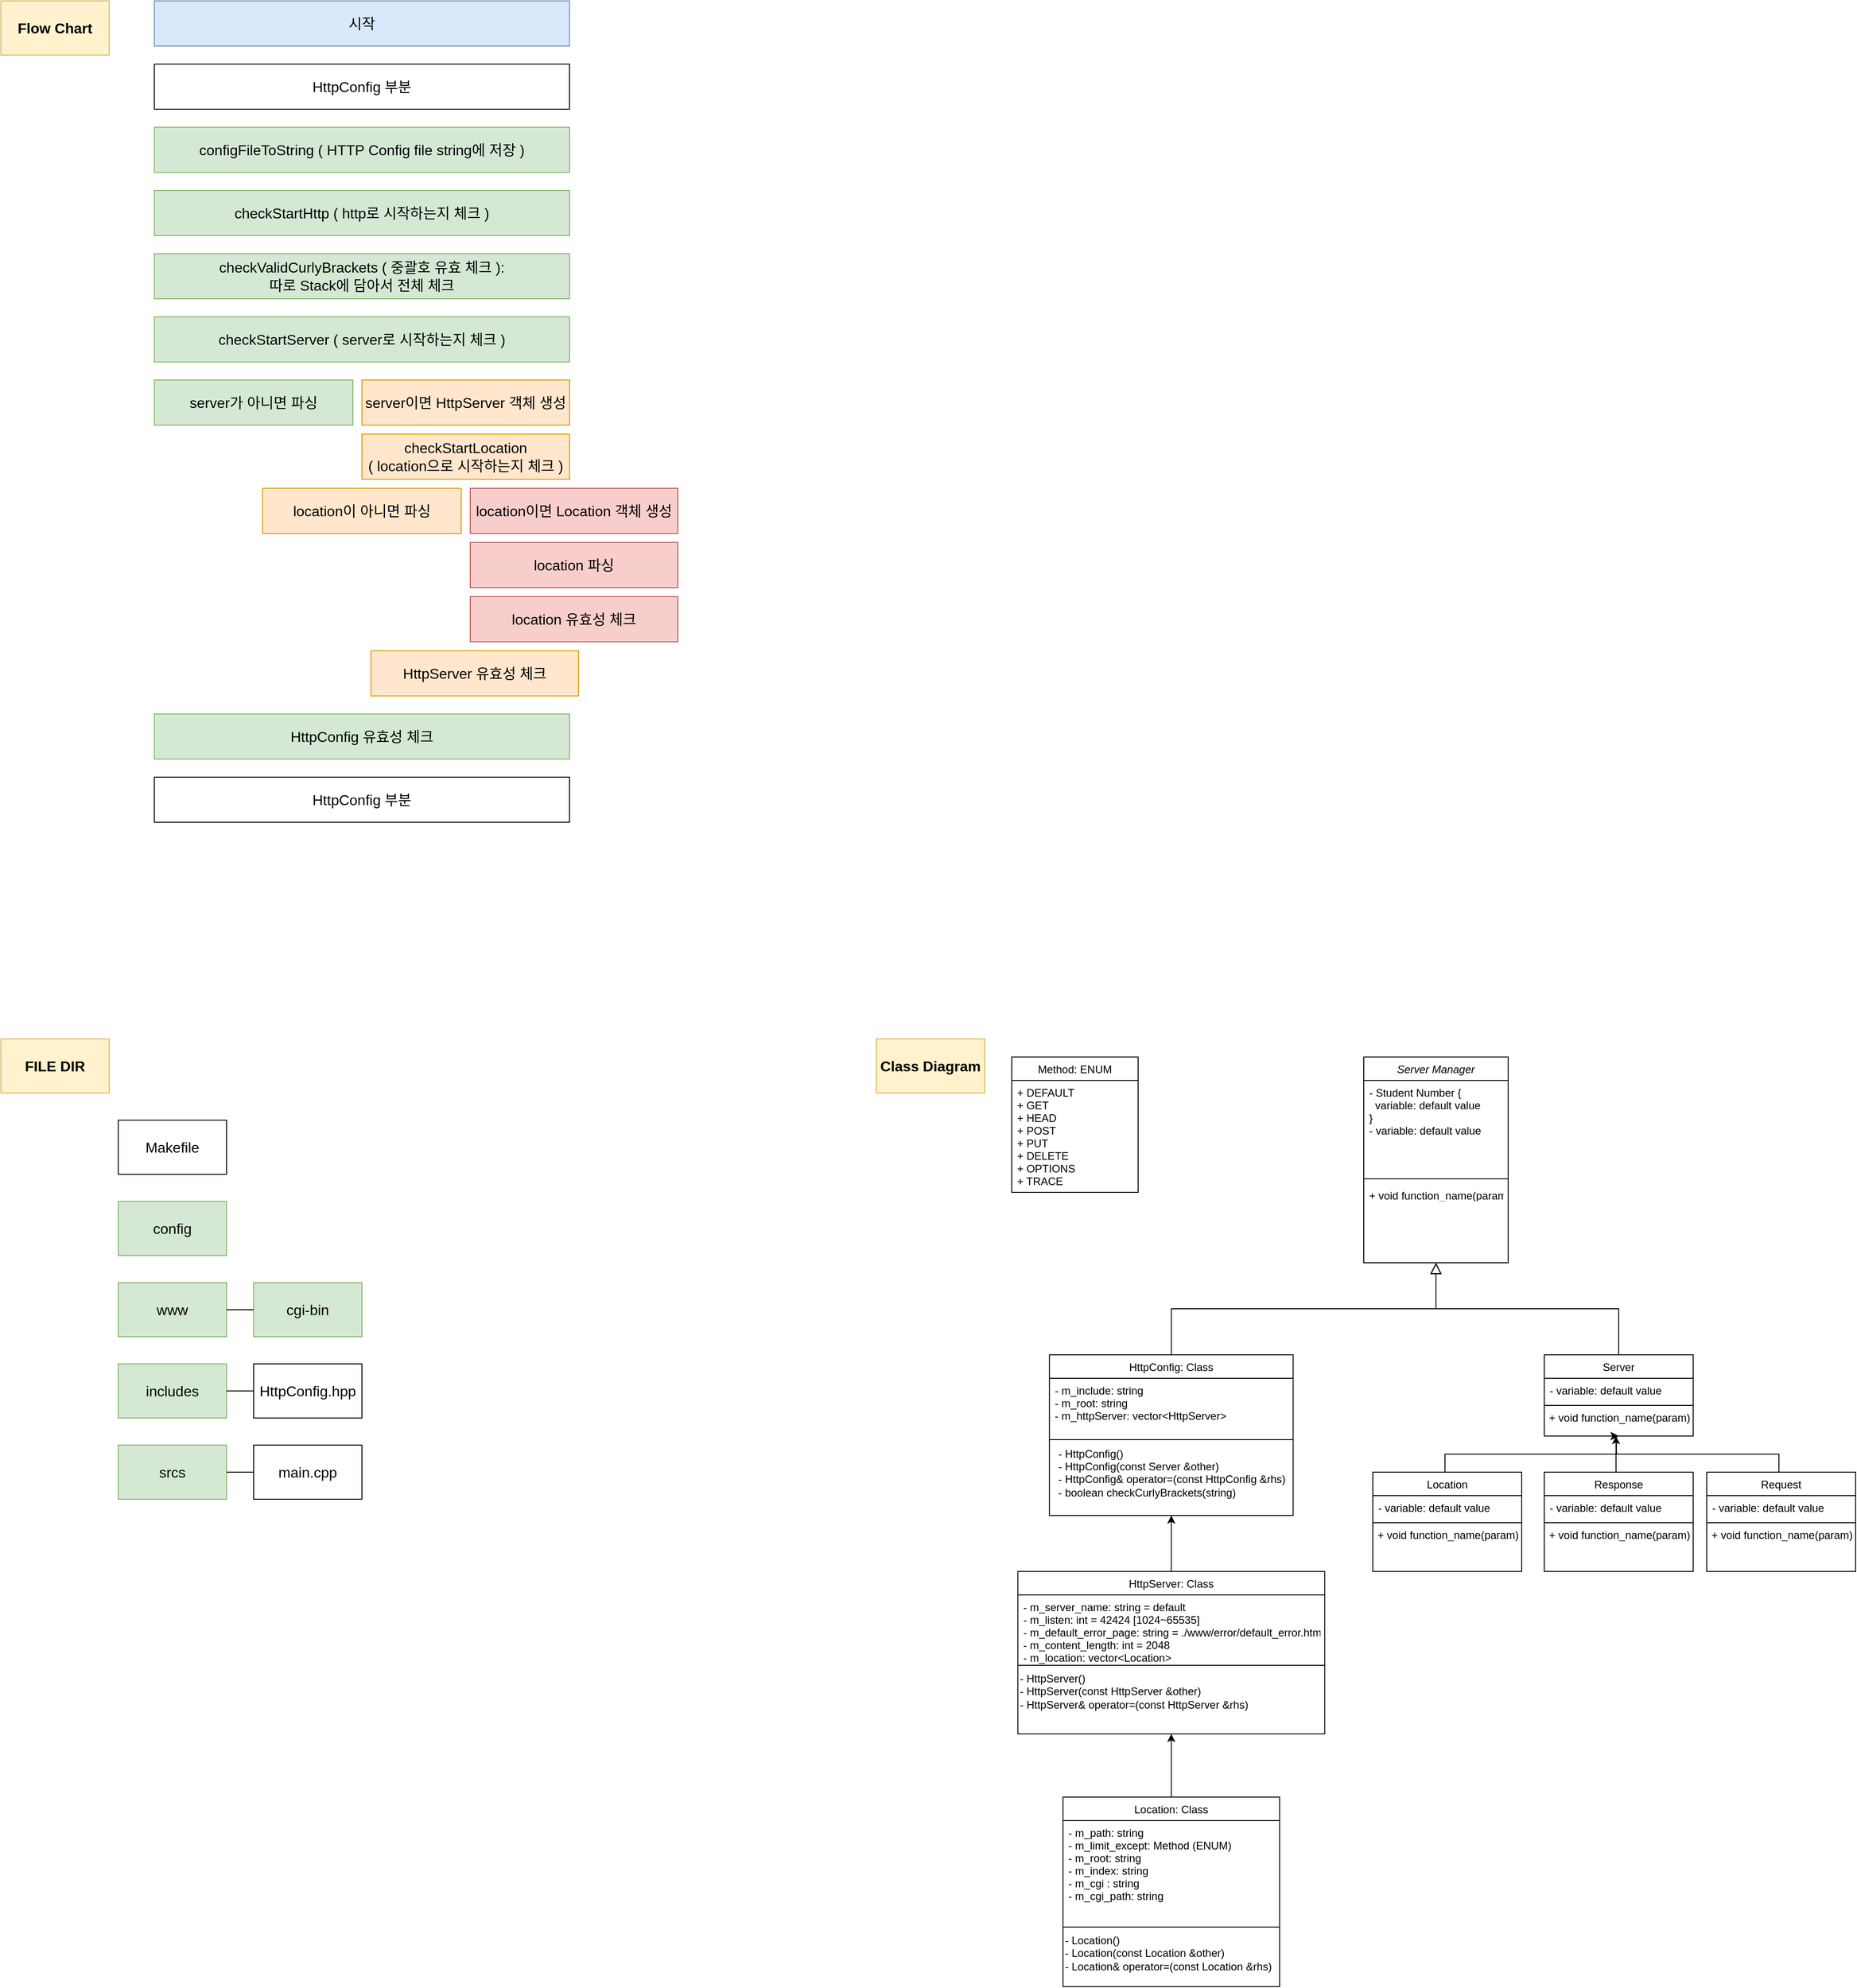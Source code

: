 <mxfile version="14.4.2" type="github">
  <diagram id="C5RBs43oDa-KdzZeNtuy" name="Page-1">
    <mxGraphModel dx="2616" dy="2435" grid="1" gridSize="10" guides="1" tooltips="1" connect="1" arrows="1" fold="1" page="1" pageScale="1" pageWidth="827" pageHeight="1169" math="0" shadow="0">
      <root>
        <mxCell id="WIyWlLk6GJQsqaUBKTNV-0" />
        <mxCell id="WIyWlLk6GJQsqaUBKTNV-1" parent="WIyWlLk6GJQsqaUBKTNV-0" />
        <mxCell id="zkfFHV4jXpPFQw0GAbJ--0" value="Server Manager" style="swimlane;fontStyle=2;align=center;verticalAlign=top;childLayout=stackLayout;horizontal=1;startSize=26;horizontalStack=0;resizeParent=1;resizeLast=0;collapsible=1;marginBottom=0;rounded=0;shadow=0;strokeWidth=1;" parent="WIyWlLk6GJQsqaUBKTNV-1" vertex="1">
          <mxGeometry x="220" y="30" width="160" height="228" as="geometry">
            <mxRectangle x="230" y="140" width="160" height="26" as="alternateBounds" />
          </mxGeometry>
        </mxCell>
        <mxCell id="zkfFHV4jXpPFQw0GAbJ--1" value="- Student Number {&#xa;  variable: default value&#xa;}&#xa;- variable: default value" style="text;align=left;verticalAlign=top;spacingLeft=4;spacingRight=4;overflow=hidden;rotatable=0;points=[[0,0.5],[1,0.5]];portConstraint=eastwest;" parent="zkfFHV4jXpPFQw0GAbJ--0" vertex="1">
          <mxGeometry y="26" width="160" height="104" as="geometry" />
        </mxCell>
        <mxCell id="zkfFHV4jXpPFQw0GAbJ--4" value="" style="line;html=1;strokeWidth=1;align=left;verticalAlign=middle;spacingTop=-1;spacingLeft=3;spacingRight=3;rotatable=0;labelPosition=right;points=[];portConstraint=eastwest;" parent="zkfFHV4jXpPFQw0GAbJ--0" vertex="1">
          <mxGeometry y="130" width="160" height="10" as="geometry" />
        </mxCell>
        <mxCell id="zkfFHV4jXpPFQw0GAbJ--5" value="+ void function_name(param)" style="text;align=left;verticalAlign=top;spacingLeft=4;spacingRight=4;overflow=hidden;rotatable=0;points=[[0,0.5],[1,0.5]];portConstraint=eastwest;" parent="zkfFHV4jXpPFQw0GAbJ--0" vertex="1">
          <mxGeometry y="140" width="160" height="16" as="geometry" />
        </mxCell>
        <mxCell id="zkfFHV4jXpPFQw0GAbJ--12" value="" style="endArrow=block;endSize=10;endFill=0;shadow=0;strokeWidth=1;rounded=0;edgeStyle=elbowEdgeStyle;elbow=vertical;exitX=0.5;exitY=0;exitDx=0;exitDy=0;" parent="WIyWlLk6GJQsqaUBKTNV-1" source="rAqE9EoZoIlXoJp64p4v-41" target="zkfFHV4jXpPFQw0GAbJ--0" edge="1">
          <mxGeometry width="160" relative="1" as="geometry">
            <mxPoint x="70" y="360" as="sourcePoint" />
            <mxPoint x="200" y="203" as="targetPoint" />
          </mxGeometry>
        </mxCell>
        <mxCell id="zkfFHV4jXpPFQw0GAbJ--13" value="Server" style="swimlane;fontStyle=0;align=center;verticalAlign=top;childLayout=stackLayout;horizontal=1;startSize=26;horizontalStack=0;resizeParent=1;resizeLast=0;collapsible=1;marginBottom=0;rounded=0;shadow=0;strokeWidth=1;" parent="WIyWlLk6GJQsqaUBKTNV-1" vertex="1">
          <mxGeometry x="420" y="360" width="165" height="90" as="geometry">
            <mxRectangle x="340" y="380" width="170" height="26" as="alternateBounds" />
          </mxGeometry>
        </mxCell>
        <mxCell id="zkfFHV4jXpPFQw0GAbJ--14" value="- variable: default value" style="text;align=left;verticalAlign=top;spacingLeft=4;spacingRight=4;overflow=hidden;rotatable=0;points=[[0,0.5],[1,0.5]];portConstraint=eastwest;" parent="zkfFHV4jXpPFQw0GAbJ--13" vertex="1">
          <mxGeometry y="26" width="165" height="26" as="geometry" />
        </mxCell>
        <mxCell id="zkfFHV4jXpPFQw0GAbJ--15" value="" style="line;html=1;strokeWidth=1;align=left;verticalAlign=middle;spacingTop=-1;spacingLeft=3;spacingRight=3;rotatable=0;labelPosition=right;points=[];portConstraint=eastwest;" parent="zkfFHV4jXpPFQw0GAbJ--13" vertex="1">
          <mxGeometry y="52" width="165" height="8" as="geometry" />
        </mxCell>
        <mxCell id="rAqE9EoZoIlXoJp64p4v-10" value="&lt;span style=&quot;text-align: left&quot;&gt;+ void function_name(param)&lt;/span&gt;" style="text;html=1;align=center;verticalAlign=middle;resizable=0;points=[];autosize=1;" parent="zkfFHV4jXpPFQw0GAbJ--13" vertex="1">
          <mxGeometry y="60" width="165" height="20" as="geometry" />
        </mxCell>
        <mxCell id="zkfFHV4jXpPFQw0GAbJ--16" value="" style="endArrow=block;endSize=10;endFill=0;shadow=0;strokeWidth=1;rounded=0;edgeStyle=elbowEdgeStyle;elbow=vertical;" parent="WIyWlLk6GJQsqaUBKTNV-1" source="zkfFHV4jXpPFQw0GAbJ--13" target="zkfFHV4jXpPFQw0GAbJ--0" edge="1">
          <mxGeometry width="160" relative="1" as="geometry">
            <mxPoint x="210" y="373" as="sourcePoint" />
            <mxPoint x="310" y="271" as="targetPoint" />
          </mxGeometry>
        </mxCell>
        <mxCell id="rAqE9EoZoIlXoJp64p4v-0" value="Response" style="swimlane;fontStyle=0;align=center;verticalAlign=top;childLayout=stackLayout;horizontal=1;startSize=26;horizontalStack=0;resizeParent=1;resizeLast=0;collapsible=1;marginBottom=0;rounded=0;shadow=0;strokeWidth=1;" parent="WIyWlLk6GJQsqaUBKTNV-1" vertex="1">
          <mxGeometry x="420" y="490" width="165" height="110" as="geometry">
            <mxRectangle x="340" y="380" width="170" height="26" as="alternateBounds" />
          </mxGeometry>
        </mxCell>
        <mxCell id="rAqE9EoZoIlXoJp64p4v-1" value="- variable: default value" style="text;align=left;verticalAlign=top;spacingLeft=4;spacingRight=4;overflow=hidden;rotatable=0;points=[[0,0.5],[1,0.5]];portConstraint=eastwest;" parent="rAqE9EoZoIlXoJp64p4v-0" vertex="1">
          <mxGeometry y="26" width="165" height="26" as="geometry" />
        </mxCell>
        <mxCell id="rAqE9EoZoIlXoJp64p4v-2" value="" style="line;html=1;strokeWidth=1;align=left;verticalAlign=middle;spacingTop=-1;spacingLeft=3;spacingRight=3;rotatable=0;labelPosition=right;points=[];portConstraint=eastwest;" parent="rAqE9EoZoIlXoJp64p4v-0" vertex="1">
          <mxGeometry y="52" width="165" height="8" as="geometry" />
        </mxCell>
        <mxCell id="rAqE9EoZoIlXoJp64p4v-15" value="&lt;span style=&quot;text-align: left&quot;&gt;+ void function_name(param)&lt;/span&gt;" style="text;html=1;align=center;verticalAlign=middle;resizable=0;points=[];autosize=1;" parent="rAqE9EoZoIlXoJp64p4v-0" vertex="1">
          <mxGeometry y="60" width="165" height="20" as="geometry" />
        </mxCell>
        <mxCell id="rAqE9EoZoIlXoJp64p4v-3" value="Request" style="swimlane;fontStyle=0;align=center;verticalAlign=top;childLayout=stackLayout;horizontal=1;startSize=26;horizontalStack=0;resizeParent=1;resizeLast=0;collapsible=1;marginBottom=0;rounded=0;shadow=0;strokeWidth=1;" parent="WIyWlLk6GJQsqaUBKTNV-1" vertex="1">
          <mxGeometry x="600" y="490" width="165" height="110" as="geometry">
            <mxRectangle x="340" y="380" width="170" height="26" as="alternateBounds" />
          </mxGeometry>
        </mxCell>
        <mxCell id="rAqE9EoZoIlXoJp64p4v-4" value="- variable: default value" style="text;align=left;verticalAlign=top;spacingLeft=4;spacingRight=4;overflow=hidden;rotatable=0;points=[[0,0.5],[1,0.5]];portConstraint=eastwest;" parent="rAqE9EoZoIlXoJp64p4v-3" vertex="1">
          <mxGeometry y="26" width="165" height="26" as="geometry" />
        </mxCell>
        <mxCell id="rAqE9EoZoIlXoJp64p4v-5" value="" style="line;html=1;strokeWidth=1;align=left;verticalAlign=middle;spacingTop=-1;spacingLeft=3;spacingRight=3;rotatable=0;labelPosition=right;points=[];portConstraint=eastwest;" parent="rAqE9EoZoIlXoJp64p4v-3" vertex="1">
          <mxGeometry y="52" width="165" height="8" as="geometry" />
        </mxCell>
        <mxCell id="rAqE9EoZoIlXoJp64p4v-16" value="&lt;span style=&quot;text-align: left&quot;&gt;+ void function_name(param)&lt;/span&gt;" style="text;html=1;align=center;verticalAlign=middle;resizable=0;points=[];autosize=1;" parent="rAqE9EoZoIlXoJp64p4v-3" vertex="1">
          <mxGeometry y="60" width="165" height="20" as="geometry" />
        </mxCell>
        <mxCell id="rAqE9EoZoIlXoJp64p4v-23" value="" style="edgeStyle=orthogonalEdgeStyle;rounded=0;orthogonalLoop=1;jettySize=auto;html=1;entryX=0.5;entryY=1;entryDx=0;entryDy=0;" parent="WIyWlLk6GJQsqaUBKTNV-1" source="rAqE9EoZoIlXoJp64p4v-6" target="zkfFHV4jXpPFQw0GAbJ--13" edge="1">
          <mxGeometry relative="1" as="geometry">
            <mxPoint x="250" y="480" as="targetPoint" />
            <Array as="points">
              <mxPoint x="310" y="470" />
              <mxPoint x="500" y="470" />
            </Array>
          </mxGeometry>
        </mxCell>
        <mxCell id="rAqE9EoZoIlXoJp64p4v-6" value="Location" style="swimlane;fontStyle=0;align=center;verticalAlign=top;childLayout=stackLayout;horizontal=1;startSize=26;horizontalStack=0;resizeParent=1;resizeLast=0;collapsible=1;marginBottom=0;rounded=0;shadow=0;strokeWidth=1;" parent="WIyWlLk6GJQsqaUBKTNV-1" vertex="1">
          <mxGeometry x="230" y="490" width="165" height="110" as="geometry">
            <mxRectangle x="340" y="380" width="170" height="26" as="alternateBounds" />
          </mxGeometry>
        </mxCell>
        <mxCell id="rAqE9EoZoIlXoJp64p4v-7" value="- variable: default value" style="text;align=left;verticalAlign=top;spacingLeft=4;spacingRight=4;overflow=hidden;rotatable=0;points=[[0,0.5],[1,0.5]];portConstraint=eastwest;" parent="rAqE9EoZoIlXoJp64p4v-6" vertex="1">
          <mxGeometry y="26" width="165" height="26" as="geometry" />
        </mxCell>
        <mxCell id="rAqE9EoZoIlXoJp64p4v-8" value="" style="line;html=1;strokeWidth=1;align=left;verticalAlign=middle;spacingTop=-1;spacingLeft=3;spacingRight=3;rotatable=0;labelPosition=right;points=[];portConstraint=eastwest;" parent="rAqE9EoZoIlXoJp64p4v-6" vertex="1">
          <mxGeometry y="52" width="165" height="8" as="geometry" />
        </mxCell>
        <mxCell id="rAqE9EoZoIlXoJp64p4v-14" value="&lt;span style=&quot;text-align: left&quot;&gt;+ void function_name(param)&lt;/span&gt;" style="text;html=1;align=center;verticalAlign=middle;resizable=0;points=[];autosize=1;" parent="rAqE9EoZoIlXoJp64p4v-6" vertex="1">
          <mxGeometry y="60" width="165" height="20" as="geometry" />
        </mxCell>
        <mxCell id="rAqE9EoZoIlXoJp64p4v-24" value="" style="edgeStyle=orthogonalEdgeStyle;rounded=0;orthogonalLoop=1;jettySize=auto;html=1;entryX=0.5;entryY=1;entryDx=0;entryDy=0;" parent="WIyWlLk6GJQsqaUBKTNV-1" target="zkfFHV4jXpPFQw0GAbJ--13" edge="1">
          <mxGeometry relative="1" as="geometry">
            <mxPoint x="680" y="490" as="sourcePoint" />
            <mxPoint x="670" y="420" as="targetPoint" />
            <Array as="points">
              <mxPoint x="680" y="470" />
              <mxPoint x="500" y="470" />
            </Array>
          </mxGeometry>
        </mxCell>
        <mxCell id="rAqE9EoZoIlXoJp64p4v-25" value="" style="edgeStyle=orthogonalEdgeStyle;rounded=0;orthogonalLoop=1;jettySize=auto;html=1;entryX=0.5;entryY=1;entryDx=0;entryDy=0;" parent="WIyWlLk6GJQsqaUBKTNV-1" edge="1">
          <mxGeometry relative="1" as="geometry">
            <mxPoint x="499.5" y="490" as="sourcePoint" />
            <mxPoint x="499.5" y="450" as="targetPoint" />
            <Array as="points">
              <mxPoint x="499.5" y="490" />
            </Array>
          </mxGeometry>
        </mxCell>
        <mxCell id="rAqE9EoZoIlXoJp64p4v-40" value="" style="edgeStyle=orthogonalEdgeStyle;rounded=0;orthogonalLoop=1;jettySize=auto;html=1;" parent="WIyWlLk6GJQsqaUBKTNV-1" source="rAqE9EoZoIlXoJp64p4v-30" target="rAqE9EoZoIlXoJp64p4v-36" edge="1">
          <mxGeometry relative="1" as="geometry" />
        </mxCell>
        <mxCell id="rAqE9EoZoIlXoJp64p4v-30" value="Location: Class" style="swimlane;fontStyle=0;align=center;verticalAlign=top;childLayout=stackLayout;horizontal=1;startSize=26;horizontalStack=0;resizeParent=1;resizeLast=0;collapsible=1;marginBottom=0;rounded=0;shadow=0;strokeWidth=1;" parent="WIyWlLk6GJQsqaUBKTNV-1" vertex="1">
          <mxGeometry x="-113.25" y="850" width="240" height="210" as="geometry">
            <mxRectangle x="340" y="380" width="170" height="26" as="alternateBounds" />
          </mxGeometry>
        </mxCell>
        <mxCell id="rAqE9EoZoIlXoJp64p4v-31" value="- m_path: string&#xa;- m_limit_except: Method (ENUM)&#xa;- m_root: string&#xa;- m_index: string&#xa;- m_cgi : string&#xa;- m_cgi_path: string" style="text;align=left;verticalAlign=top;spacingLeft=4;spacingRight=4;overflow=hidden;rotatable=0;points=[[0,0.5],[1,0.5]];portConstraint=eastwest;" parent="rAqE9EoZoIlXoJp64p4v-30" vertex="1">
          <mxGeometry y="26" width="240" height="114" as="geometry" />
        </mxCell>
        <mxCell id="rAqE9EoZoIlXoJp64p4v-32" value="" style="line;html=1;strokeWidth=1;align=left;verticalAlign=middle;spacingTop=-1;spacingLeft=3;spacingRight=3;rotatable=0;labelPosition=right;points=[];portConstraint=eastwest;" parent="rAqE9EoZoIlXoJp64p4v-30" vertex="1">
          <mxGeometry y="140" width="240" height="8" as="geometry" />
        </mxCell>
        <mxCell id="rAqE9EoZoIlXoJp64p4v-33" value="&lt;span&gt;- Location()&lt;br&gt;- Location(const Location &amp;amp;other)&lt;br&gt;- Location&amp;amp; operator=(const Location &amp;amp;rhs)&lt;br&gt;&lt;/span&gt;" style="text;html=1;align=left;verticalAlign=middle;resizable=0;points=[];autosize=1;" parent="rAqE9EoZoIlXoJp64p4v-30" vertex="1">
          <mxGeometry y="148" width="240" height="50" as="geometry" />
        </mxCell>
        <mxCell id="rAqE9EoZoIlXoJp64p4v-45" value="" style="edgeStyle=orthogonalEdgeStyle;rounded=0;orthogonalLoop=1;jettySize=auto;html=1;" parent="WIyWlLk6GJQsqaUBKTNV-1" source="rAqE9EoZoIlXoJp64p4v-36" target="rAqE9EoZoIlXoJp64p4v-41" edge="1">
          <mxGeometry relative="1" as="geometry" />
        </mxCell>
        <mxCell id="rAqE9EoZoIlXoJp64p4v-36" value="HttpServer: Class" style="swimlane;fontStyle=0;align=center;verticalAlign=top;childLayout=stackLayout;horizontal=1;startSize=26;horizontalStack=0;resizeParent=1;resizeLast=0;collapsible=1;marginBottom=0;rounded=0;shadow=0;strokeWidth=1;" parent="WIyWlLk6GJQsqaUBKTNV-1" vertex="1">
          <mxGeometry x="-163.25" y="600" width="340" height="180" as="geometry">
            <mxRectangle x="340" y="380" width="170" height="26" as="alternateBounds" />
          </mxGeometry>
        </mxCell>
        <mxCell id="rAqE9EoZoIlXoJp64p4v-37" value="- m_server_name: string = default&#xa;- m_listen: int = 42424 [1024~65535]&#xa;- m_default_error_page: string = ./www/error/default_error.html&#xa;- m_content_length: int = 2048&#xa;- m_location: vector&lt;Location&gt;" style="text;align=left;verticalAlign=top;spacingLeft=4;spacingRight=4;overflow=hidden;rotatable=0;points=[[0,0.5],[1,0.5]];portConstraint=eastwest;" parent="rAqE9EoZoIlXoJp64p4v-36" vertex="1">
          <mxGeometry y="26" width="340" height="74" as="geometry" />
        </mxCell>
        <mxCell id="rAqE9EoZoIlXoJp64p4v-38" value="" style="line;html=1;strokeWidth=1;align=left;verticalAlign=middle;spacingTop=-1;spacingLeft=3;spacingRight=3;rotatable=0;labelPosition=right;points=[];portConstraint=eastwest;" parent="rAqE9EoZoIlXoJp64p4v-36" vertex="1">
          <mxGeometry y="100" width="340" height="8" as="geometry" />
        </mxCell>
        <mxCell id="rAqE9EoZoIlXoJp64p4v-39" value="&lt;span&gt;- HttpServer()&lt;br&gt;- HttpServer(const HttpServer &amp;amp;other)&lt;br&gt;- HttpServer&amp;amp; operator=(const HttpServer &amp;amp;rhs)&lt;br&gt;&lt;/span&gt;" style="text;html=1;align=left;verticalAlign=middle;resizable=0;points=[];autosize=1;" parent="rAqE9EoZoIlXoJp64p4v-36" vertex="1">
          <mxGeometry y="108" width="340" height="50" as="geometry" />
        </mxCell>
        <mxCell id="rAqE9EoZoIlXoJp64p4v-41" value="HttpConfig: Class" style="swimlane;fontStyle=0;align=center;verticalAlign=top;childLayout=stackLayout;horizontal=1;startSize=26;horizontalStack=0;resizeParent=1;resizeLast=0;collapsible=1;marginBottom=0;rounded=0;shadow=0;strokeWidth=1;" parent="WIyWlLk6GJQsqaUBKTNV-1" vertex="1">
          <mxGeometry x="-128.25" y="360" width="270" height="178" as="geometry">
            <mxRectangle x="340" y="380" width="170" height="26" as="alternateBounds" />
          </mxGeometry>
        </mxCell>
        <mxCell id="rAqE9EoZoIlXoJp64p4v-42" value="- m_include: string&#xa;- m_root: string&#xa;- m_httpServer: vector&lt;HttpServer&gt;" style="text;align=left;verticalAlign=top;spacingLeft=4;spacingRight=4;overflow=hidden;rotatable=0;points=[[0,0.5],[1,0.5]];portConstraint=eastwest;" parent="rAqE9EoZoIlXoJp64p4v-41" vertex="1">
          <mxGeometry y="26" width="270" height="64" as="geometry" />
        </mxCell>
        <mxCell id="rAqE9EoZoIlXoJp64p4v-43" value="" style="line;html=1;strokeWidth=1;align=left;verticalAlign=middle;spacingTop=-1;spacingLeft=3;spacingRight=3;rotatable=0;labelPosition=right;points=[];portConstraint=eastwest;" parent="rAqE9EoZoIlXoJp64p4v-41" vertex="1">
          <mxGeometry y="90" width="270" height="8" as="geometry" />
        </mxCell>
        <mxCell id="rAqE9EoZoIlXoJp64p4v-44" value="&lt;div style=&quot;text-align: left&quot;&gt;&lt;span&gt;- HttpConfig()&lt;/span&gt;&lt;/div&gt;&lt;div style=&quot;text-align: left&quot;&gt;&lt;span&gt;- HttpConfig(const Server &amp;amp;other)&lt;/span&gt;&lt;/div&gt;&lt;div style=&quot;text-align: left&quot;&gt;- HttpConfig&amp;amp; operator=(const HttpConfig &amp;amp;rhs)&lt;/div&gt;&lt;span&gt;&lt;div style=&quot;text-align: left&quot;&gt;- boolean checkCurlyBrackets(string)&lt;/div&gt;&lt;/span&gt;&lt;span&gt;&lt;div style=&quot;text-align: left&quot;&gt;&amp;nbsp;&lt;/div&gt;&lt;/span&gt;" style="text;html=1;align=center;verticalAlign=middle;resizable=0;points=[];autosize=1;" parent="rAqE9EoZoIlXoJp64p4v-41" vertex="1">
          <mxGeometry y="98" width="270" height="80" as="geometry" />
        </mxCell>
        <mxCell id="rAqE9EoZoIlXoJp64p4v-54" value="Method: ENUM" style="swimlane;fontStyle=0;childLayout=stackLayout;horizontal=1;startSize=26;fillColor=none;horizontalStack=0;resizeParent=1;resizeParentMax=0;resizeLast=0;collapsible=1;marginBottom=0;" parent="WIyWlLk6GJQsqaUBKTNV-1" vertex="1">
          <mxGeometry x="-170" y="30" width="140" height="150" as="geometry" />
        </mxCell>
        <mxCell id="rAqE9EoZoIlXoJp64p4v-55" value="+ DEFAULT&#xa;+ GET&#xa;+ HEAD&#xa;+ POST&#xa;+ PUT&#xa;+ DELETE&#xa;+ OPTIONS&#xa;+ TRACE" style="text;strokeColor=none;fillColor=none;align=left;verticalAlign=top;spacingLeft=4;spacingRight=4;overflow=hidden;rotatable=0;points=[[0,0.5],[1,0.5]];portConstraint=eastwest;" parent="rAqE9EoZoIlXoJp64p4v-54" vertex="1">
          <mxGeometry y="26" width="140" height="124" as="geometry" />
        </mxCell>
        <mxCell id="HcZ0qXzVkMRr8X0o47IN-2" value="&lt;b&gt;&lt;font style=&quot;font-size: 16px&quot;&gt;Class Diagram&lt;/font&gt;&lt;/b&gt;" style="rounded=0;whiteSpace=wrap;html=1;fillColor=#fff2cc;strokeColor=#d6b656;" parent="WIyWlLk6GJQsqaUBKTNV-1" vertex="1">
          <mxGeometry x="-320" y="10" width="120" height="60" as="geometry" />
        </mxCell>
        <mxCell id="HcZ0qXzVkMRr8X0o47IN-3" value="&lt;b&gt;&lt;font style=&quot;font-size: 16px&quot;&gt;FILE DIR&lt;/font&gt;&lt;/b&gt;" style="rounded=0;whiteSpace=wrap;html=1;fillColor=#fff2cc;strokeColor=#d6b656;" parent="WIyWlLk6GJQsqaUBKTNV-1" vertex="1">
          <mxGeometry x="-1290" y="10" width="120" height="60" as="geometry" />
        </mxCell>
        <mxCell id="HcZ0qXzVkMRr8X0o47IN-4" value="&lt;font style=&quot;font-size: 16px&quot;&gt;srcs&lt;/font&gt;" style="rounded=0;whiteSpace=wrap;html=1;fillColor=#d5e8d4;strokeColor=#82b366;" parent="WIyWlLk6GJQsqaUBKTNV-1" vertex="1">
          <mxGeometry x="-1160" y="460" width="120" height="60" as="geometry" />
        </mxCell>
        <mxCell id="HcZ0qXzVkMRr8X0o47IN-5" value="&lt;font style=&quot;font-size: 16px&quot;&gt;Makefile&lt;/font&gt;" style="rounded=0;whiteSpace=wrap;html=1;" parent="WIyWlLk6GJQsqaUBKTNV-1" vertex="1">
          <mxGeometry x="-1160" y="100" width="120" height="60" as="geometry" />
        </mxCell>
        <mxCell id="HcZ0qXzVkMRr8X0o47IN-6" value="&lt;font style=&quot;font-size: 16px&quot;&gt;main.cpp&lt;/font&gt;" style="rounded=0;whiteSpace=wrap;html=1;" parent="WIyWlLk6GJQsqaUBKTNV-1" vertex="1">
          <mxGeometry x="-1010" y="460" width="120" height="60" as="geometry" />
        </mxCell>
        <mxCell id="HcZ0qXzVkMRr8X0o47IN-7" value="&lt;font style=&quot;font-size: 16px&quot;&gt;config&lt;/font&gt;" style="rounded=0;whiteSpace=wrap;html=1;fillColor=#d5e8d4;strokeColor=#82b366;" parent="WIyWlLk6GJQsqaUBKTNV-1" vertex="1">
          <mxGeometry x="-1160" y="190" width="120" height="60" as="geometry" />
        </mxCell>
        <mxCell id="HcZ0qXzVkMRr8X0o47IN-8" value="&lt;font style=&quot;font-size: 16px&quot;&gt;www&lt;/font&gt;" style="rounded=0;whiteSpace=wrap;html=1;fillColor=#d5e8d4;strokeColor=#82b366;" parent="WIyWlLk6GJQsqaUBKTNV-1" vertex="1">
          <mxGeometry x="-1160" y="280" width="120" height="60" as="geometry" />
        </mxCell>
        <mxCell id="HcZ0qXzVkMRr8X0o47IN-9" value="&lt;font style=&quot;font-size: 16px&quot;&gt;cgi-bin&lt;/font&gt;" style="rounded=0;whiteSpace=wrap;html=1;fillColor=#d5e8d4;strokeColor=#82b366;" parent="WIyWlLk6GJQsqaUBKTNV-1" vertex="1">
          <mxGeometry x="-1010" y="280" width="120" height="60" as="geometry" />
        </mxCell>
        <mxCell id="HcZ0qXzVkMRr8X0o47IN-10" value="&lt;font style=&quot;font-size: 16px&quot;&gt;includes&lt;/font&gt;" style="rounded=0;whiteSpace=wrap;html=1;fillColor=#d5e8d4;strokeColor=#82b366;" parent="WIyWlLk6GJQsqaUBKTNV-1" vertex="1">
          <mxGeometry x="-1160" y="370" width="120" height="60" as="geometry" />
        </mxCell>
        <mxCell id="HcZ0qXzVkMRr8X0o47IN-15" value="" style="endArrow=none;html=1;entryX=0;entryY=0.5;entryDx=0;entryDy=0;exitX=1;exitY=0.5;exitDx=0;exitDy=0;" parent="WIyWlLk6GJQsqaUBKTNV-1" source="HcZ0qXzVkMRr8X0o47IN-4" target="HcZ0qXzVkMRr8X0o47IN-6" edge="1">
          <mxGeometry width="50" height="50" relative="1" as="geometry">
            <mxPoint x="-870" y="590" as="sourcePoint" />
            <mxPoint x="-820" y="540" as="targetPoint" />
          </mxGeometry>
        </mxCell>
        <mxCell id="HcZ0qXzVkMRr8X0o47IN-16" value="&lt;font style=&quot;font-size: 16px&quot;&gt;HttpConfig.hpp&lt;/font&gt;" style="rounded=0;whiteSpace=wrap;html=1;" parent="WIyWlLk6GJQsqaUBKTNV-1" vertex="1">
          <mxGeometry x="-1010" y="370" width="120" height="60" as="geometry" />
        </mxCell>
        <mxCell id="HcZ0qXzVkMRr8X0o47IN-17" value="" style="endArrow=none;html=1;exitX=1;exitY=0.5;exitDx=0;exitDy=0;entryX=0;entryY=0.5;entryDx=0;entryDy=0;" parent="WIyWlLk6GJQsqaUBKTNV-1" source="HcZ0qXzVkMRr8X0o47IN-10" target="HcZ0qXzVkMRr8X0o47IN-16" edge="1">
          <mxGeometry width="50" height="50" relative="1" as="geometry">
            <mxPoint x="-890" y="260" as="sourcePoint" />
            <mxPoint x="-840" y="210" as="targetPoint" />
          </mxGeometry>
        </mxCell>
        <mxCell id="HcZ0qXzVkMRr8X0o47IN-19" value="" style="endArrow=none;html=1;exitX=1;exitY=0.5;exitDx=0;exitDy=0;entryX=0;entryY=0.5;entryDx=0;entryDy=0;" parent="WIyWlLk6GJQsqaUBKTNV-1" source="HcZ0qXzVkMRr8X0o47IN-8" target="HcZ0qXzVkMRr8X0o47IN-9" edge="1">
          <mxGeometry width="50" height="50" relative="1" as="geometry">
            <mxPoint x="-1000" y="550" as="sourcePoint" />
            <mxPoint x="-950" y="500" as="targetPoint" />
          </mxGeometry>
        </mxCell>
        <mxCell id="HcZ0qXzVkMRr8X0o47IN-23" value="&lt;b&gt;&lt;font style=&quot;font-size: 16px&quot;&gt;Flow Chart&lt;/font&gt;&lt;/b&gt;" style="rounded=0;whiteSpace=wrap;html=1;fillColor=#fff2cc;strokeColor=#d6b656;" parent="WIyWlLk6GJQsqaUBKTNV-1" vertex="1">
          <mxGeometry x="-1290" y="-1140" width="120" height="60" as="geometry" />
        </mxCell>
        <mxCell id="HcZ0qXzVkMRr8X0o47IN-26" value="&lt;span style=&quot;font-size: 16px&quot;&gt;HttpConfig 부분&lt;/span&gt;" style="rounded=0;whiteSpace=wrap;html=1;" parent="WIyWlLk6GJQsqaUBKTNV-1" vertex="1">
          <mxGeometry x="-1120" y="-1070" width="460" height="50" as="geometry" />
        </mxCell>
        <mxCell id="HcZ0qXzVkMRr8X0o47IN-27" value="&lt;span style=&quot;font-size: 16px&quot;&gt;HttpConfig 부분&lt;/span&gt;" style="rounded=0;whiteSpace=wrap;html=1;" parent="WIyWlLk6GJQsqaUBKTNV-1" vertex="1">
          <mxGeometry x="-1120" y="-280" width="460" height="50" as="geometry" />
        </mxCell>
        <mxCell id="HcZ0qXzVkMRr8X0o47IN-28" value="&lt;span style=&quot;font-size: 16px&quot;&gt;시작&lt;/span&gt;" style="rounded=0;whiteSpace=wrap;html=1;fillColor=#dae8fc;strokeColor=#6c8ebf;" parent="WIyWlLk6GJQsqaUBKTNV-1" vertex="1">
          <mxGeometry x="-1120" y="-1140" width="460" height="50" as="geometry" />
        </mxCell>
        <mxCell id="HcZ0qXzVkMRr8X0o47IN-29" value="&lt;span style=&quot;font-size: 16px&quot;&gt;configFileToString ( HTTP Config file string에 저장 )&lt;/span&gt;" style="rounded=0;whiteSpace=wrap;html=1;fillColor=#d5e8d4;strokeColor=#82b366;" parent="WIyWlLk6GJQsqaUBKTNV-1" vertex="1">
          <mxGeometry x="-1120" y="-1000" width="460" height="50" as="geometry" />
        </mxCell>
        <mxCell id="HcZ0qXzVkMRr8X0o47IN-30" value="&lt;span style=&quot;font-size: 16px&quot;&gt;checkStartHttp ( http로 시작하는지 체크 )&lt;/span&gt;" style="rounded=0;whiteSpace=wrap;html=1;fillColor=#d5e8d4;strokeColor=#82b366;" parent="WIyWlLk6GJQsqaUBKTNV-1" vertex="1">
          <mxGeometry x="-1120" y="-930" width="460" height="50" as="geometry" />
        </mxCell>
        <mxCell id="HcZ0qXzVkMRr8X0o47IN-31" value="&lt;span style=&quot;font-size: 16px&quot;&gt;checkValidCurlyBrackets ( 중괄호 유효 체크 ):&lt;br&gt;따로 Stack에 담아서 전체 체크&lt;br&gt;&lt;/span&gt;" style="rounded=0;whiteSpace=wrap;html=1;fillColor=#d5e8d4;strokeColor=#82b366;" parent="WIyWlLk6GJQsqaUBKTNV-1" vertex="1">
          <mxGeometry x="-1120" y="-860" width="460" height="50" as="geometry" />
        </mxCell>
        <mxCell id="HcZ0qXzVkMRr8X0o47IN-32" value="&lt;span style=&quot;font-size: 16px&quot;&gt;server가 아니면 파싱&lt;/span&gt;" style="rounded=0;whiteSpace=wrap;html=1;fillColor=#d5e8d4;strokeColor=#82b366;" parent="WIyWlLk6GJQsqaUBKTNV-1" vertex="1">
          <mxGeometry x="-1120" y="-720" width="220" height="50" as="geometry" />
        </mxCell>
        <mxCell id="HcZ0qXzVkMRr8X0o47IN-33" value="&lt;span style=&quot;font-size: 16px&quot;&gt;server이면 HttpServer 객체 생성&lt;/span&gt;" style="rounded=0;whiteSpace=wrap;html=1;fillColor=#ffe6cc;strokeColor=#d79b00;" parent="WIyWlLk6GJQsqaUBKTNV-1" vertex="1">
          <mxGeometry x="-890" y="-720" width="230" height="50" as="geometry" />
        </mxCell>
        <mxCell id="HcZ0qXzVkMRr8X0o47IN-34" value="&lt;span style=&quot;font-size: 16px&quot;&gt;location이 아니면 파싱&lt;/span&gt;" style="rounded=0;whiteSpace=wrap;html=1;fillColor=#ffe6cc;strokeColor=#d79b00;" parent="WIyWlLk6GJQsqaUBKTNV-1" vertex="1">
          <mxGeometry x="-1000" y="-600" width="220" height="50" as="geometry" />
        </mxCell>
        <mxCell id="HcZ0qXzVkMRr8X0o47IN-35" value="&lt;span style=&quot;font-size: 16px&quot;&gt;location이면 Location 객체 생성&lt;/span&gt;" style="rounded=0;whiteSpace=wrap;html=1;fillColor=#f8cecc;strokeColor=#b85450;" parent="WIyWlLk6GJQsqaUBKTNV-1" vertex="1">
          <mxGeometry x="-770" y="-600" width="230" height="50" as="geometry" />
        </mxCell>
        <mxCell id="HcZ0qXzVkMRr8X0o47IN-36" value="&lt;span style=&quot;font-size: 16px&quot;&gt;location 파싱&lt;/span&gt;" style="rounded=0;whiteSpace=wrap;html=1;fillColor=#f8cecc;strokeColor=#b85450;" parent="WIyWlLk6GJQsqaUBKTNV-1" vertex="1">
          <mxGeometry x="-770" y="-540" width="230" height="50" as="geometry" />
        </mxCell>
        <mxCell id="HcZ0qXzVkMRr8X0o47IN-37" value="&lt;span style=&quot;font-size: 16px&quot;&gt;HttpConfig 유효성 체크&lt;/span&gt;" style="rounded=0;whiteSpace=wrap;html=1;fillColor=#d5e8d4;strokeColor=#82b366;" parent="WIyWlLk6GJQsqaUBKTNV-1" vertex="1">
          <mxGeometry x="-1120" y="-350" width="460" height="50" as="geometry" />
        </mxCell>
        <mxCell id="HcZ0qXzVkMRr8X0o47IN-38" value="&lt;span style=&quot;font-size: 16px&quot;&gt;location 유효성 체크&lt;/span&gt;" style="rounded=0;whiteSpace=wrap;html=1;fillColor=#f8cecc;strokeColor=#b85450;" parent="WIyWlLk6GJQsqaUBKTNV-1" vertex="1">
          <mxGeometry x="-770" y="-480" width="230" height="50" as="geometry" />
        </mxCell>
        <mxCell id="HcZ0qXzVkMRr8X0o47IN-40" value="&lt;span style=&quot;font-size: 16px&quot;&gt;HttpServer 유효성 체크&lt;/span&gt;" style="rounded=0;whiteSpace=wrap;html=1;fillColor=#ffe6cc;strokeColor=#d79b00;" parent="WIyWlLk6GJQsqaUBKTNV-1" vertex="1">
          <mxGeometry x="-880" y="-420" width="230" height="50" as="geometry" />
        </mxCell>
        <mxCell id="WgXUVLj10W7MJ2ATzCZZ-1" value="&lt;span style=&quot;font-size: 16px&quot;&gt;checkStartServer ( server로 시작하는지 체크 )&lt;/span&gt;" style="rounded=0;whiteSpace=wrap;html=1;fillColor=#d5e8d4;strokeColor=#82b366;" vertex="1" parent="WIyWlLk6GJQsqaUBKTNV-1">
          <mxGeometry x="-1120" y="-790" width="460" height="50" as="geometry" />
        </mxCell>
        <mxCell id="WgXUVLj10W7MJ2ATzCZZ-2" value="&lt;span style=&quot;font-size: 16px&quot;&gt;checkStartLocation&lt;br&gt;( location으로 시작하는지 체크 )&lt;br&gt;&lt;/span&gt;" style="rounded=0;whiteSpace=wrap;html=1;fillColor=#ffe6cc;strokeColor=#d79b00;" vertex="1" parent="WIyWlLk6GJQsqaUBKTNV-1">
          <mxGeometry x="-890" y="-660" width="230" height="50" as="geometry" />
        </mxCell>
      </root>
    </mxGraphModel>
  </diagram>
</mxfile>
